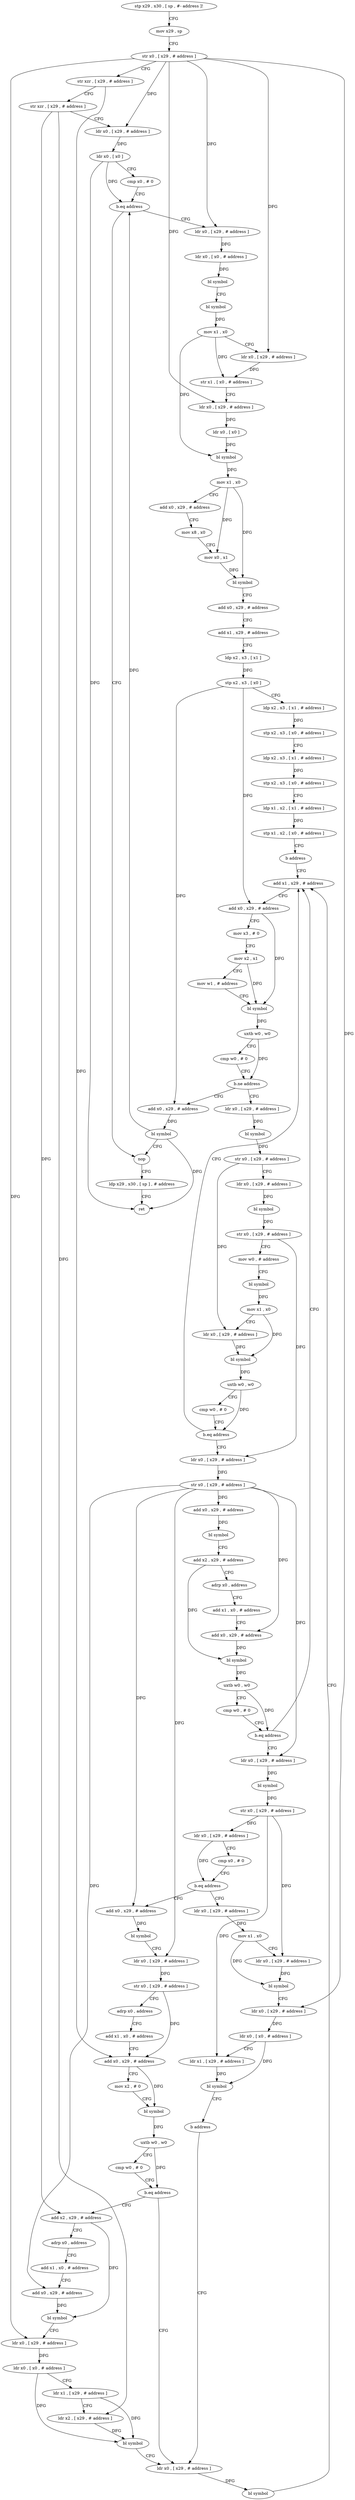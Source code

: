digraph "func" {
"99036" [label = "stp x29 , x30 , [ sp , #- address ]!" ]
"99040" [label = "mov x29 , sp" ]
"99044" [label = "str x0 , [ x29 , # address ]" ]
"99048" [label = "str xzr , [ x29 , # address ]" ]
"99052" [label = "str xzr , [ x29 , # address ]" ]
"99056" [label = "ldr x0 , [ x29 , # address ]" ]
"99060" [label = "ldr x0 , [ x0 ]" ]
"99064" [label = "cmp x0 , # 0" ]
"99068" [label = "b.eq address" ]
"99480" [label = "nop" ]
"99072" [label = "ldr x0 , [ x29 , # address ]" ]
"99484" [label = "ldp x29 , x30 , [ sp ] , # address" ]
"99488" [label = "ret" ]
"99076" [label = "ldr x0 , [ x0 , # address ]" ]
"99080" [label = "bl symbol" ]
"99084" [label = "bl symbol" ]
"99088" [label = "mov x1 , x0" ]
"99092" [label = "ldr x0 , [ x29 , # address ]" ]
"99096" [label = "str x1 , [ x0 , # address ]" ]
"99100" [label = "ldr x0 , [ x29 , # address ]" ]
"99104" [label = "ldr x0 , [ x0 ]" ]
"99108" [label = "bl symbol" ]
"99112" [label = "mov x1 , x0" ]
"99116" [label = "add x0 , x29 , # address" ]
"99120" [label = "mov x8 , x0" ]
"99124" [label = "mov x0 , x1" ]
"99128" [label = "bl symbol" ]
"99132" [label = "add x0 , x29 , # address" ]
"99136" [label = "add x1 , x29 , # address" ]
"99140" [label = "ldp x2 , x3 , [ x1 ]" ]
"99144" [label = "stp x2 , x3 , [ x0 ]" ]
"99148" [label = "ldp x2 , x3 , [ x1 , # address ]" ]
"99152" [label = "stp x2 , x3 , [ x0 , # address ]" ]
"99156" [label = "ldp x2 , x3 , [ x1 , # address ]" ]
"99160" [label = "stp x2 , x3 , [ x0 , # address ]" ]
"99164" [label = "ldp x1 , x2 , [ x1 , # address ]" ]
"99168" [label = "stp x1 , x2 , [ x0 , # address ]" ]
"99172" [label = "b address" ]
"99436" [label = "add x1 , x29 , # address" ]
"99440" [label = "add x0 , x29 , # address" ]
"99444" [label = "mov x3 , # 0" ]
"99448" [label = "mov x2 , x1" ]
"99452" [label = "mov w1 , # address" ]
"99456" [label = "bl symbol" ]
"99460" [label = "uxtb w0 , w0" ]
"99464" [label = "cmp w0 , # 0" ]
"99468" [label = "b.ne address" ]
"99176" [label = "ldr x0 , [ x29 , # address ]" ]
"99472" [label = "add x0 , x29 , # address" ]
"99180" [label = "bl symbol" ]
"99184" [label = "str x0 , [ x29 , # address ]" ]
"99188" [label = "ldr x0 , [ x29 , # address ]" ]
"99192" [label = "bl symbol" ]
"99196" [label = "str x0 , [ x29 , # address ]" ]
"99200" [label = "mov w0 , # address" ]
"99204" [label = "bl symbol" ]
"99208" [label = "mov x1 , x0" ]
"99212" [label = "ldr x0 , [ x29 , # address ]" ]
"99216" [label = "bl symbol" ]
"99220" [label = "uxtb w0 , w0" ]
"99224" [label = "cmp w0 , # 0" ]
"99228" [label = "b.eq address" ]
"99232" [label = "ldr x0 , [ x29 , # address ]" ]
"99476" [label = "bl symbol" ]
"99236" [label = "str x0 , [ x29 , # address ]" ]
"99240" [label = "add x0 , x29 , # address" ]
"99244" [label = "bl symbol" ]
"99248" [label = "add x2 , x29 , # address" ]
"99252" [label = "adrp x0 , address" ]
"99256" [label = "add x1 , x0 , # address" ]
"99260" [label = "add x0 , x29 , # address" ]
"99264" [label = "bl symbol" ]
"99268" [label = "uxtb w0 , w0" ]
"99272" [label = "cmp w0 , # 0" ]
"99276" [label = "b.eq address" ]
"99280" [label = "ldr x0 , [ x29 , # address ]" ]
"99284" [label = "bl symbol" ]
"99288" [label = "str x0 , [ x29 , # address ]" ]
"99292" [label = "ldr x0 , [ x29 , # address ]" ]
"99296" [label = "cmp x0 , # 0" ]
"99300" [label = "b.eq address" ]
"99340" [label = "add x0 , x29 , # address" ]
"99304" [label = "ldr x0 , [ x29 , # address ]" ]
"99344" [label = "bl symbol" ]
"99348" [label = "ldr x0 , [ x29 , # address ]" ]
"99352" [label = "str x0 , [ x29 , # address ]" ]
"99356" [label = "adrp x0 , address" ]
"99360" [label = "add x1 , x0 , # address" ]
"99364" [label = "add x0 , x29 , # address" ]
"99368" [label = "mov x2 , # 0" ]
"99372" [label = "bl symbol" ]
"99376" [label = "uxtb w0 , w0" ]
"99380" [label = "cmp w0 , # 0" ]
"99384" [label = "b.eq address" ]
"99428" [label = "ldr x0 , [ x29 , # address ]" ]
"99388" [label = "add x2 , x29 , # address" ]
"99308" [label = "mov x1 , x0" ]
"99312" [label = "ldr x0 , [ x29 , # address ]" ]
"99316" [label = "bl symbol" ]
"99320" [label = "ldr x0 , [ x29 , # address ]" ]
"99324" [label = "ldr x0 , [ x0 , # address ]" ]
"99328" [label = "ldr x1 , [ x29 , # address ]" ]
"99332" [label = "bl symbol" ]
"99336" [label = "b address" ]
"99432" [label = "bl symbol" ]
"99392" [label = "adrp x0 , address" ]
"99396" [label = "add x1 , x0 , # address" ]
"99400" [label = "add x0 , x29 , # address" ]
"99404" [label = "bl symbol" ]
"99408" [label = "ldr x0 , [ x29 , # address ]" ]
"99412" [label = "ldr x0 , [ x0 , # address ]" ]
"99416" [label = "ldr x1 , [ x29 , # address ]" ]
"99420" [label = "ldr x2 , [ x29 , # address ]" ]
"99424" [label = "bl symbol" ]
"99036" -> "99040" [ label = "CFG" ]
"99040" -> "99044" [ label = "CFG" ]
"99044" -> "99048" [ label = "CFG" ]
"99044" -> "99056" [ label = "DFG" ]
"99044" -> "99072" [ label = "DFG" ]
"99044" -> "99092" [ label = "DFG" ]
"99044" -> "99100" [ label = "DFG" ]
"99044" -> "99320" [ label = "DFG" ]
"99044" -> "99408" [ label = "DFG" ]
"99048" -> "99052" [ label = "CFG" ]
"99048" -> "99364" [ label = "DFG" ]
"99052" -> "99056" [ label = "CFG" ]
"99052" -> "99420" [ label = "DFG" ]
"99052" -> "99388" [ label = "DFG" ]
"99056" -> "99060" [ label = "DFG" ]
"99060" -> "99064" [ label = "CFG" ]
"99060" -> "99068" [ label = "DFG" ]
"99060" -> "99488" [ label = "DFG" ]
"99064" -> "99068" [ label = "CFG" ]
"99068" -> "99480" [ label = "CFG" ]
"99068" -> "99072" [ label = "CFG" ]
"99480" -> "99484" [ label = "CFG" ]
"99072" -> "99076" [ label = "DFG" ]
"99484" -> "99488" [ label = "CFG" ]
"99076" -> "99080" [ label = "DFG" ]
"99080" -> "99084" [ label = "CFG" ]
"99084" -> "99088" [ label = "DFG" ]
"99088" -> "99092" [ label = "CFG" ]
"99088" -> "99096" [ label = "DFG" ]
"99088" -> "99108" [ label = "DFG" ]
"99092" -> "99096" [ label = "DFG" ]
"99096" -> "99100" [ label = "CFG" ]
"99100" -> "99104" [ label = "DFG" ]
"99104" -> "99108" [ label = "DFG" ]
"99108" -> "99112" [ label = "DFG" ]
"99112" -> "99116" [ label = "CFG" ]
"99112" -> "99124" [ label = "DFG" ]
"99112" -> "99128" [ label = "DFG" ]
"99116" -> "99120" [ label = "CFG" ]
"99120" -> "99124" [ label = "CFG" ]
"99124" -> "99128" [ label = "DFG" ]
"99128" -> "99132" [ label = "CFG" ]
"99132" -> "99136" [ label = "CFG" ]
"99136" -> "99140" [ label = "CFG" ]
"99140" -> "99144" [ label = "DFG" ]
"99144" -> "99148" [ label = "CFG" ]
"99144" -> "99440" [ label = "DFG" ]
"99144" -> "99472" [ label = "DFG" ]
"99148" -> "99152" [ label = "DFG" ]
"99152" -> "99156" [ label = "CFG" ]
"99156" -> "99160" [ label = "DFG" ]
"99160" -> "99164" [ label = "CFG" ]
"99164" -> "99168" [ label = "DFG" ]
"99168" -> "99172" [ label = "CFG" ]
"99172" -> "99436" [ label = "CFG" ]
"99436" -> "99440" [ label = "CFG" ]
"99440" -> "99444" [ label = "CFG" ]
"99440" -> "99456" [ label = "DFG" ]
"99444" -> "99448" [ label = "CFG" ]
"99448" -> "99452" [ label = "CFG" ]
"99448" -> "99456" [ label = "DFG" ]
"99452" -> "99456" [ label = "CFG" ]
"99456" -> "99460" [ label = "DFG" ]
"99460" -> "99464" [ label = "CFG" ]
"99460" -> "99468" [ label = "DFG" ]
"99464" -> "99468" [ label = "CFG" ]
"99468" -> "99176" [ label = "CFG" ]
"99468" -> "99472" [ label = "CFG" ]
"99176" -> "99180" [ label = "DFG" ]
"99472" -> "99476" [ label = "DFG" ]
"99180" -> "99184" [ label = "DFG" ]
"99184" -> "99188" [ label = "CFG" ]
"99184" -> "99212" [ label = "DFG" ]
"99188" -> "99192" [ label = "DFG" ]
"99192" -> "99196" [ label = "DFG" ]
"99196" -> "99200" [ label = "CFG" ]
"99196" -> "99232" [ label = "DFG" ]
"99200" -> "99204" [ label = "CFG" ]
"99204" -> "99208" [ label = "DFG" ]
"99208" -> "99212" [ label = "CFG" ]
"99208" -> "99216" [ label = "DFG" ]
"99212" -> "99216" [ label = "DFG" ]
"99216" -> "99220" [ label = "DFG" ]
"99220" -> "99224" [ label = "CFG" ]
"99220" -> "99228" [ label = "DFG" ]
"99224" -> "99228" [ label = "CFG" ]
"99228" -> "99436" [ label = "CFG" ]
"99228" -> "99232" [ label = "CFG" ]
"99232" -> "99236" [ label = "DFG" ]
"99476" -> "99480" [ label = "CFG" ]
"99476" -> "99068" [ label = "DFG" ]
"99476" -> "99488" [ label = "DFG" ]
"99236" -> "99240" [ label = "DFG" ]
"99236" -> "99280" [ label = "DFG" ]
"99236" -> "99348" [ label = "DFG" ]
"99236" -> "99260" [ label = "DFG" ]
"99236" -> "99340" [ label = "DFG" ]
"99236" -> "99400" [ label = "DFG" ]
"99240" -> "99244" [ label = "DFG" ]
"99244" -> "99248" [ label = "CFG" ]
"99248" -> "99252" [ label = "CFG" ]
"99248" -> "99264" [ label = "DFG" ]
"99252" -> "99256" [ label = "CFG" ]
"99256" -> "99260" [ label = "CFG" ]
"99260" -> "99264" [ label = "DFG" ]
"99264" -> "99268" [ label = "DFG" ]
"99268" -> "99272" [ label = "CFG" ]
"99268" -> "99276" [ label = "DFG" ]
"99272" -> "99276" [ label = "CFG" ]
"99276" -> "99436" [ label = "CFG" ]
"99276" -> "99280" [ label = "CFG" ]
"99280" -> "99284" [ label = "DFG" ]
"99284" -> "99288" [ label = "DFG" ]
"99288" -> "99292" [ label = "DFG" ]
"99288" -> "99312" [ label = "DFG" ]
"99288" -> "99328" [ label = "DFG" ]
"99292" -> "99296" [ label = "CFG" ]
"99292" -> "99300" [ label = "DFG" ]
"99296" -> "99300" [ label = "CFG" ]
"99300" -> "99340" [ label = "CFG" ]
"99300" -> "99304" [ label = "CFG" ]
"99340" -> "99344" [ label = "DFG" ]
"99304" -> "99308" [ label = "DFG" ]
"99344" -> "99348" [ label = "CFG" ]
"99348" -> "99352" [ label = "DFG" ]
"99352" -> "99356" [ label = "CFG" ]
"99352" -> "99364" [ label = "DFG" ]
"99356" -> "99360" [ label = "CFG" ]
"99360" -> "99364" [ label = "CFG" ]
"99364" -> "99368" [ label = "CFG" ]
"99364" -> "99372" [ label = "DFG" ]
"99368" -> "99372" [ label = "CFG" ]
"99372" -> "99376" [ label = "DFG" ]
"99376" -> "99380" [ label = "CFG" ]
"99376" -> "99384" [ label = "DFG" ]
"99380" -> "99384" [ label = "CFG" ]
"99384" -> "99428" [ label = "CFG" ]
"99384" -> "99388" [ label = "CFG" ]
"99428" -> "99432" [ label = "DFG" ]
"99388" -> "99392" [ label = "CFG" ]
"99388" -> "99404" [ label = "DFG" ]
"99308" -> "99312" [ label = "CFG" ]
"99308" -> "99316" [ label = "DFG" ]
"99312" -> "99316" [ label = "DFG" ]
"99316" -> "99320" [ label = "CFG" ]
"99320" -> "99324" [ label = "DFG" ]
"99324" -> "99328" [ label = "CFG" ]
"99324" -> "99332" [ label = "DFG" ]
"99328" -> "99332" [ label = "DFG" ]
"99332" -> "99336" [ label = "CFG" ]
"99336" -> "99428" [ label = "CFG" ]
"99432" -> "99436" [ label = "CFG" ]
"99392" -> "99396" [ label = "CFG" ]
"99396" -> "99400" [ label = "CFG" ]
"99400" -> "99404" [ label = "DFG" ]
"99404" -> "99408" [ label = "CFG" ]
"99408" -> "99412" [ label = "DFG" ]
"99412" -> "99416" [ label = "CFG" ]
"99412" -> "99424" [ label = "DFG" ]
"99416" -> "99420" [ label = "CFG" ]
"99416" -> "99424" [ label = "DFG" ]
"99420" -> "99424" [ label = "DFG" ]
"99424" -> "99428" [ label = "CFG" ]
}

